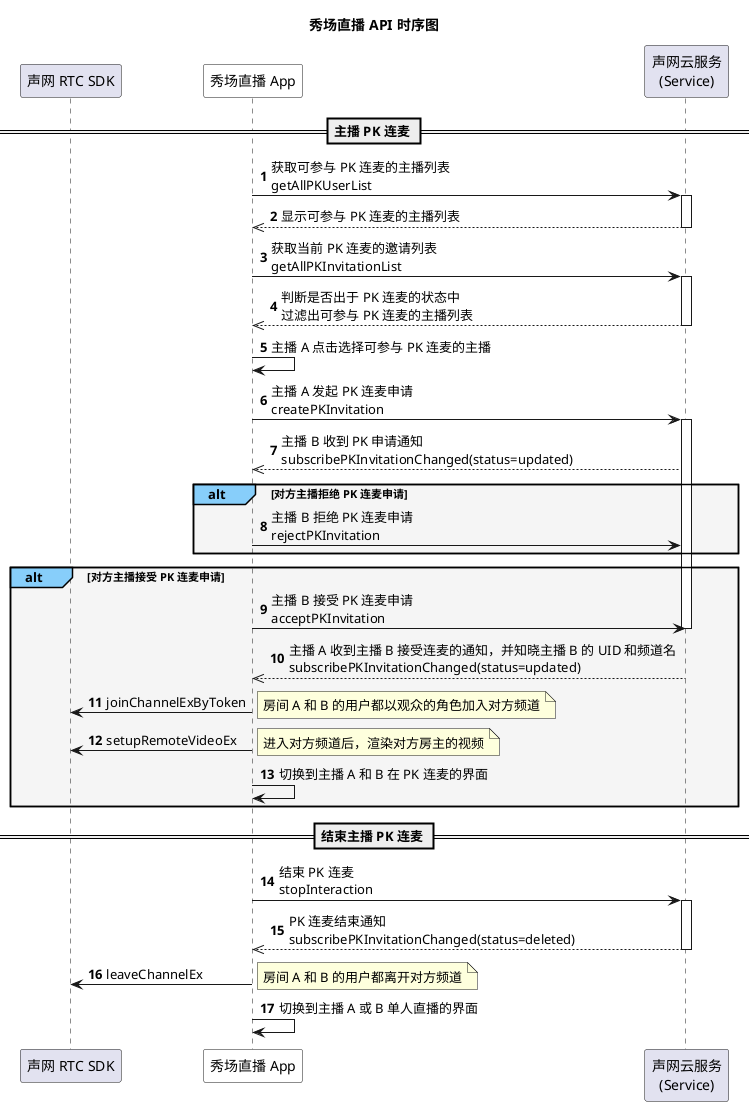 @startuml
autonumber
title 秀场直播 API 时序图
participant "声网 RTC SDK" as sdk
participant "秀场直播 App" as app #White
participant "声网云服务\n(Service)" as service
== 主播 PK 连麦 ==
app -> service: 获取可参与 PK 连麦的主播列表 \ngetAllPKUserList
activate service
service -->> app: 显示可参与 PK 连麦的主播列表
deactivate service
app -> service: 获取当前 PK 连麦的邀请列表 \ngetAllPKInvitationList
activate service
service -->> app: 判断是否出于 PK 连麦的状态中 \n过滤出可参与 PK 连麦的主播列表
deactivate service
app -> app: 主播 A 点击选择可参与 PK 连麦的主播
app -> service: 主播 A 发起 PK 连麦申请 \ncreatePKInvitation
activate service
service -->> app: 主播 B 收到 PK 申请通知 \nsubscribePKInvitationChanged(status=updated)
alt#LightSkyBlue #WhiteSmoke 对方主播拒绝 PK 连麦申请
app -> service: 主播 B 拒绝 PK 连麦申请 \nrejectPKInvitation
end
alt#LightSkyBlue #WhiteSmoke 对方主播接受 PK 连麦申请
app -> service: 主播 B 接受 PK 连麦申请 \nacceptPKInvitation
deactivate service
service -->> app: 主播 A 收到主播 B 接受连麦的通知，并知晓主播 B 的 UID 和频道名 \nsubscribePKInvitationChanged(status=updated)
app -> sdk: joinChannelExByToken
note right
房间 A 和 B 的用户都以观众的角色加入对方频道
end note
app -> sdk: setupRemoteVideoEx
note right
进入对方频道后，渲染对方房主的视频
end note
app -> app: 切换到主播 A 和 B 在 PK 连麦的界面
end
== 结束主播 PK 连麦 ==
app -> service: 结束 PK 连麦 \nstopInteraction
activate service
service -->> app: PK 连麦结束通知 \nsubscribePKInvitationChanged(status=deleted)
deactivate service
app -> sdk:  leaveChannelEx
note right
房间 A 和 B 的用户都离开对方频道
end note
app -> app: 切换到主播 A 或 B 单人直播的界面
@enduml